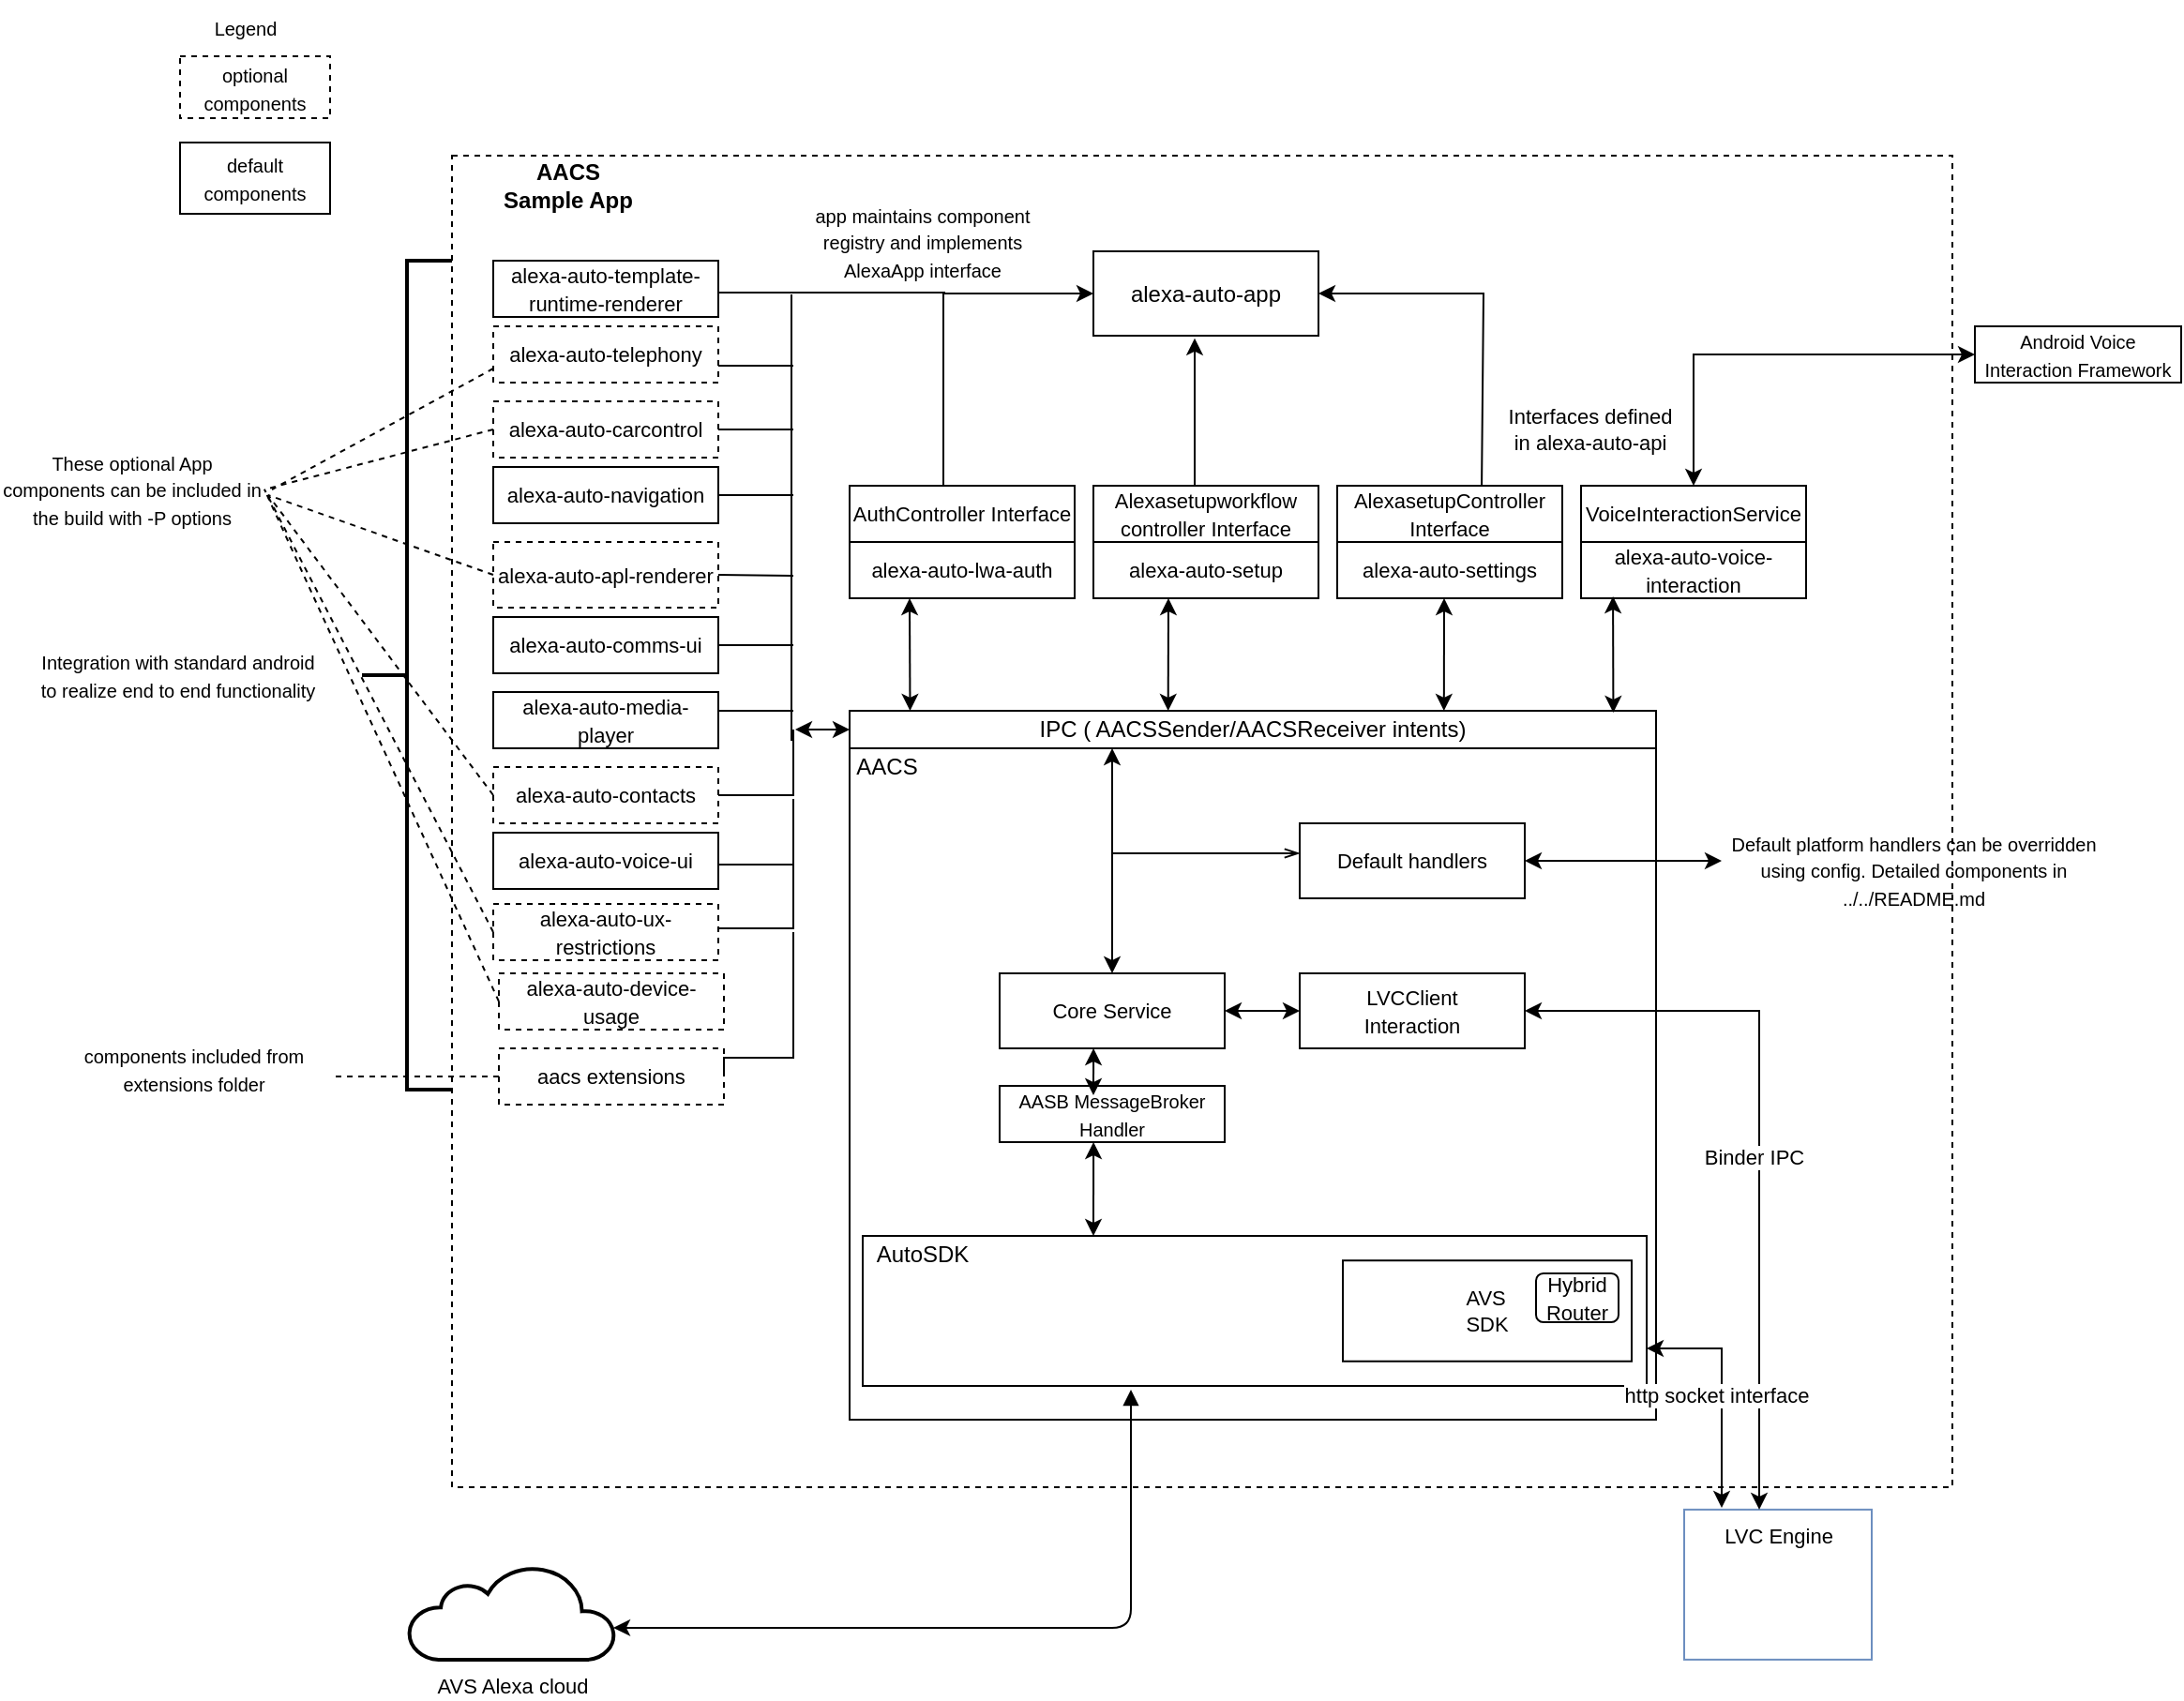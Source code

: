 <mxfile version="15.9.4" type="device"><diagram id="Ws9U9NP425wzNPpmEm8X" name="Page-1"><mxGraphModel dx="2530" dy="857" grid="0" gridSize="10" guides="1" tooltips="1" connect="1" arrows="1" fold="1" page="1" pageScale="1" pageWidth="850" pageHeight="1100" math="0" shadow="0"><root><mxCell id="0"/><mxCell id="1" parent="0"/><mxCell id="OpBabAr67Xf8I6y5OXgj-126" value="" style="shape=ext;double=0;rounded=0;whiteSpace=wrap;html=1;strokeColor=#000000;fillColor=none;dashed=1;fontColor=#000000;perimeterSpacing=1;" parent="1" vertex="1"><mxGeometry x="40" y="101" width="800" height="710" as="geometry"/></mxCell><mxCell id="OpBabAr67Xf8I6y5OXgj-21" value="" style="rounded=0;whiteSpace=wrap;html=1;strokeColor=#000000;fillColor=#FFFFFF;fontColor=#000000;" parent="1" vertex="1"><mxGeometry x="252" y="417" width="430" height="358" as="geometry"/></mxCell><mxCell id="F7UcAHSndk8EzFF2eHA0-33" value="" style="rounded=0;whiteSpace=wrap;html=1;fontColor=#000000;" parent="1" vertex="1"><mxGeometry x="259" y="677" width="418" height="80" as="geometry"/></mxCell><mxCell id="F7UcAHSndk8EzFF2eHA0-28" value="" style="rounded=0;whiteSpace=wrap;html=1;fillColor=#FFFFFF;strokeColor=#6c8ebf;fontColor=#000000;" parent="1" vertex="1"><mxGeometry x="697" y="822.94" width="100" height="80" as="geometry"/></mxCell><mxCell id="F7UcAHSndk8EzFF2eHA0-2" value="&lt;font style=&quot;font-size: 11px&quot;&gt;AVS Alexa cloud&lt;/font&gt;" style="html=1;verticalLabelPosition=bottom;align=center;labelBackgroundColor=#ffffff;verticalAlign=top;strokeWidth=2;strokeColor=#000000;shadow=0;dashed=0;shape=mxgraph.ios7.icons.cloud;fontColor=#000000;" parent="1" vertex="1"><mxGeometry x="17" y="852.94" width="110" height="50" as="geometry"/></mxCell><mxCell id="F7UcAHSndk8EzFF2eHA0-29" value="&lt;div style=&quot;text-align: left ; font-size: 11px&quot;&gt;&lt;span&gt;&lt;font style=&quot;font-size: 11px&quot;&gt;AVS&lt;/font&gt;&lt;/span&gt;&lt;/div&gt;&lt;span style=&quot;white-space: normal ; font-size: 11px&quot;&gt;&lt;div style=&quot;text-align: left&quot;&gt;&lt;span&gt;&lt;font style=&quot;font-size: 11px&quot;&gt;SDK&lt;/font&gt;&lt;/span&gt;&lt;/div&gt;&lt;/span&gt;" style="rounded=0;whiteSpace=wrap;html=1;fillColor=#FFFFFF;strokeColor=#000000;fontColor=#000000;" parent="1" vertex="1"><mxGeometry x="515" y="690.12" width="154" height="53.75" as="geometry"/></mxCell><mxCell id="OpBabAr67Xf8I6y5OXgj-7" value="&lt;font style=&quot;font-size: 11px&quot;&gt;LVC Engine&lt;/font&gt;" style="text;html=1;resizable=0;autosize=1;align=center;verticalAlign=middle;points=[];fillColor=none;strokeColor=none;rounded=0;fontColor=#000000;" parent="1" vertex="1"><mxGeometry x="712" y="827" width="70" height="20" as="geometry"/></mxCell><mxCell id="OpBabAr67Xf8I6y5OXgj-25" value="" style="edgeStyle=elbowEdgeStyle;elbow=horizontal;endArrow=classic;html=1;startArrow=classic;startFill=1;exitX=0.4;exitY=0;exitDx=0;exitDy=0;exitPerimeter=0;rounded=0;fontColor=#000000;" parent="1" source="F7UcAHSndk8EzFF2eHA0-28" edge="1"><mxGeometry width="50" height="50" relative="1" as="geometry"><mxPoint x="906" y="707" as="sourcePoint"/><mxPoint x="612" y="557" as="targetPoint"/><Array as="points"><mxPoint x="737" y="687"/></Array></mxGeometry></mxCell><mxCell id="OpBabAr67Xf8I6y5OXgj-26" value="Binder IPC" style="edgeLabel;html=1;align=center;verticalAlign=middle;resizable=0;points=[];fontColor=#000000;" parent="OpBabAr67Xf8I6y5OXgj-25" vertex="1" connectable="0"><mxGeometry x="-0.038" y="3" relative="1" as="geometry"><mxPoint as="offset"/></mxGeometry></mxCell><mxCell id="OpBabAr67Xf8I6y5OXgj-27" value="" style="edgeStyle=elbowEdgeStyle;elbow=horizontal;endArrow=classic;html=1;startArrow=classic;startFill=1;entryX=1;entryY=0.75;entryDx=0;entryDy=0;rounded=0;fontColor=#000000;" parent="1" target="F7UcAHSndk8EzFF2eHA0-33" edge="1"><mxGeometry width="50" height="50" relative="1" as="geometry"><mxPoint x="717" y="822" as="sourcePoint"/><mxPoint x="452" y="807" as="targetPoint"/><Array as="points"><mxPoint x="717" y="803"/><mxPoint x="657" y="798"/><mxPoint x="752" y="717"/><mxPoint x="712" y="737"/><mxPoint x="692" y="777"/><mxPoint x="732" y="917"/><mxPoint x="496" y="957"/><mxPoint x="482" y="957"/></Array></mxGeometry></mxCell><mxCell id="OpBabAr67Xf8I6y5OXgj-28" value="http socket interface" style="edgeLabel;html=1;align=center;verticalAlign=middle;resizable=0;points=[];fontColor=#000000;" parent="OpBabAr67Xf8I6y5OXgj-27" vertex="1" connectable="0"><mxGeometry x="-0.038" y="3" relative="1" as="geometry"><mxPoint as="offset"/></mxGeometry></mxCell><mxCell id="OpBabAr67Xf8I6y5OXgj-45" value="" style="endArrow=classic;startArrow=classic;html=1;fontColor=#000000;" parent="1" target="GVqC16Y_asnWrjI1r9WV-4" edge="1"><mxGeometry width="50" height="50" relative="1" as="geometry"><mxPoint x="717" y="477" as="sourcePoint"/><mxPoint x="667" y="491.5" as="targetPoint"/><Array as="points"/></mxGeometry></mxCell><mxCell id="OpBabAr67Xf8I6y5OXgj-60" value="&lt;font style=&quot;font-size: 11px&quot;&gt;AuthController Interface&lt;/font&gt;" style="shape=ext;double=0;rounded=0;whiteSpace=wrap;html=1;strokeColor=#000000;fillColor=#FFFFFF;fontColor=#000000;" parent="1" vertex="1"><mxGeometry x="252" y="277" width="120" height="30" as="geometry"/></mxCell><mxCell id="OpBabAr67Xf8I6y5OXgj-63" value="&lt;font style=&quot;font-size: 11px&quot;&gt;Alexasetupworkflow&lt;br&gt;controller Interface&lt;/font&gt;" style="shape=ext;double=0;rounded=0;whiteSpace=wrap;html=1;strokeColor=#000000;fillColor=#FFFFFF;fontColor=#000000;" parent="1" vertex="1"><mxGeometry x="382" y="277" width="120" height="30" as="geometry"/></mxCell><mxCell id="OpBabAr67Xf8I6y5OXgj-64" value="alexa-auto-app" style="shape=ext;double=0;rounded=0;whiteSpace=wrap;html=1;strokeColor=#000000;fillColor=#FFFFFF;fontColor=#000000;" parent="1" vertex="1"><mxGeometry x="382" y="152" width="120" height="45" as="geometry"/></mxCell><mxCell id="OpBabAr67Xf8I6y5OXgj-74" value="IPC ( AACSSender/AACSReceiver intents)" style="rounded=0;whiteSpace=wrap;html=1;strokeColor=#000000;fillColor=#FFFFFF;fontColor=#000000;" parent="1" vertex="1"><mxGeometry x="252" y="397" width="430" height="20" as="geometry"/></mxCell><mxCell id="OpBabAr67Xf8I6y5OXgj-80" value="&lt;font style=&quot;font-size: 11px&quot;&gt;AlexasetupController Interface&lt;/font&gt;" style="shape=ext;double=0;rounded=0;whiteSpace=wrap;html=1;strokeColor=#000000;fillColor=#FFFFFF;fontColor=#000000;" parent="1" vertex="1"><mxGeometry x="512" y="277" width="120" height="30" as="geometry"/></mxCell><mxCell id="OpBabAr67Xf8I6y5OXgj-81" value="&lt;font style=&quot;font-size: 11px ; line-height: 1&quot;&gt;alexa-auto-lwa-auth&lt;/font&gt;" style="shape=ext;double=0;rounded=0;whiteSpace=wrap;html=1;strokeColor=#000000;fillColor=#FFFFFF;fontColor=#000000;align=center;" parent="1" vertex="1"><mxGeometry x="252" y="307" width="120" height="30" as="geometry"/></mxCell><mxCell id="OpBabAr67Xf8I6y5OXgj-82" value="&lt;font style=&quot;font-size: 11px&quot;&gt;alexa-auto-settings&lt;/font&gt;" style="shape=ext;double=0;rounded=0;whiteSpace=wrap;html=1;strokeColor=#000000;fillColor=#FFFFFF;fontColor=#000000;" parent="1" vertex="1"><mxGeometry x="512" y="307" width="120" height="30" as="geometry"/></mxCell><mxCell id="OpBabAr67Xf8I6y5OXgj-83" value="&lt;font style=&quot;font-size: 11px&quot;&gt;alexa-auto-setup&lt;/font&gt;" style="shape=ext;double=0;rounded=0;whiteSpace=wrap;html=1;strokeColor=#000000;fillColor=#FFFFFF;fontColor=#000000;" parent="1" vertex="1"><mxGeometry x="382" y="307" width="120" height="30" as="geometry"/></mxCell><mxCell id="OpBabAr67Xf8I6y5OXgj-84" value="" style="edgeStyle=elbowEdgeStyle;elbow=horizontal;endArrow=classic;html=1;entryX=0;entryY=0.5;entryDx=0;entryDy=0;rounded=0;fontColor=#000000;" parent="1" target="OpBabAr67Xf8I6y5OXgj-64" edge="1"><mxGeometry width="50" height="50" relative="1" as="geometry"><mxPoint x="302" y="277" as="sourcePoint"/><mxPoint x="1112" y="167" as="targetPoint"/><Array as="points"><mxPoint x="302" y="221"/><mxPoint x="302" y="172"/></Array></mxGeometry></mxCell><mxCell id="OpBabAr67Xf8I6y5OXgj-85" value="" style="edgeStyle=elbowEdgeStyle;elbow=horizontal;endArrow=classic;html=1;entryX=1;entryY=0.5;entryDx=0;entryDy=0;rounded=0;exitX=0.642;exitY=0;exitDx=0;exitDy=0;exitPerimeter=0;fontColor=#000000;" parent="1" source="OpBabAr67Xf8I6y5OXgj-80" target="OpBabAr67Xf8I6y5OXgj-64" edge="1"><mxGeometry width="50" height="50" relative="1" as="geometry"><mxPoint x="590" y="246" as="sourcePoint"/><mxPoint x="1112" y="167" as="targetPoint"/><Array as="points"><mxPoint x="590" y="197"/></Array></mxGeometry></mxCell><mxCell id="OpBabAr67Xf8I6y5OXgj-86" value="&lt;font style=&quot;font-size: 11px&quot;&gt;alexa-auto-voice-interaction&lt;/font&gt;" style="shape=ext;double=0;rounded=0;whiteSpace=wrap;html=1;strokeColor=#000000;fillColor=#FFFFFF;fontColor=#000000;" parent="1" vertex="1"><mxGeometry x="642" y="307" width="120" height="30" as="geometry"/></mxCell><mxCell id="OpBabAr67Xf8I6y5OXgj-92" value="&lt;font style=&quot;font-size: 11px&quot;&gt;alexa-auto-navigation&lt;/font&gt;" style="shape=ext;double=0;rounded=0;whiteSpace=wrap;html=1;strokeColor=#000000;fillColor=#FFFFFF;fontColor=#000000;" parent="1" vertex="1"><mxGeometry x="62" y="267" width="120" height="30" as="geometry"/></mxCell><mxCell id="OpBabAr67Xf8I6y5OXgj-97" value="" style="endArrow=classic;startArrow=classic;html=1;rounded=0;exitX=0.395;exitY=0;exitDx=0;exitDy=0;exitPerimeter=0;fontColor=#000000;" parent="1" source="OpBabAr67Xf8I6y5OXgj-74" edge="1"><mxGeometry width="50" height="50" relative="1" as="geometry"><mxPoint x="396" y="397" as="sourcePoint"/><mxPoint x="422" y="337" as="targetPoint"/></mxGeometry></mxCell><mxCell id="OpBabAr67Xf8I6y5OXgj-100" value="&lt;font style=&quot;font-size: 11px&quot;&gt;alexa-auto-carcontrol&lt;/font&gt;" style="shape=ext;double=0;rounded=0;whiteSpace=wrap;html=1;strokeColor=#000000;fillColor=#FFFFFF;dashed=1;fontColor=#000000;" parent="1" vertex="1"><mxGeometry x="62" y="232" width="120" height="30" as="geometry"/></mxCell><mxCell id="OpBabAr67Xf8I6y5OXgj-102" value="&lt;font style=&quot;font-size: 11px&quot;&gt;alexa-auto-telephony&lt;/font&gt;" style="shape=ext;double=0;rounded=0;whiteSpace=wrap;html=1;strokeColor=#000000;fillColor=#FFFFFF;dashed=1;fontColor=#000000;" parent="1" vertex="1"><mxGeometry x="62" y="192" width="120" height="30" as="geometry"/></mxCell><mxCell id="OpBabAr67Xf8I6y5OXgj-103" value="" style="edgeStyle=elbowEdgeStyle;elbow=horizontal;endArrow=classic;html=1;rounded=0;entryX=0;entryY=0.5;entryDx=0;entryDy=0;fontColor=#000000;startArrow=classic;startFill=1;" parent="1" target="OpBabAr67Xf8I6y5OXgj-74" edge="1"><mxGeometry width="50" height="50" relative="1" as="geometry"><mxPoint x="223" y="407" as="sourcePoint"/><mxPoint x="412" y="187" as="targetPoint"/><Array as="points"><mxPoint x="229" y="407"/></Array></mxGeometry></mxCell><mxCell id="OpBabAr67Xf8I6y5OXgj-109" value="" style="endArrow=none;html=1;strokeWidth=1;fontColor=#000000;" parent="1" source="OpBabAr67Xf8I6y5OXgj-92" edge="1"><mxGeometry width="50" height="50" relative="1" as="geometry"><mxPoint x="862" y="257" as="sourcePoint"/><mxPoint x="222" y="282" as="targetPoint"/></mxGeometry></mxCell><mxCell id="OpBabAr67Xf8I6y5OXgj-113" value="" style="strokeWidth=2;html=1;shape=mxgraph.flowchart.annotation_2;align=left;labelPosition=right;pointerEvents=1;fillColor=#FFFFFF;fontColor=#000000;" parent="1" vertex="1"><mxGeometry x="-8" y="157" width="48" height="442" as="geometry"/></mxCell><mxCell id="OpBabAr67Xf8I6y5OXgj-114" value="" style="endArrow=none;html=1;strokeWidth=1;exitX=1;exitY=0.5;exitDx=0;exitDy=0;fontColor=#000000;" parent="1" source="OpBabAr67Xf8I6y5OXgj-115" edge="1"><mxGeometry width="50" height="50" relative="1" as="geometry"><mxPoint x="232" y="310" as="sourcePoint"/><mxPoint x="222" y="325" as="targetPoint"/><Array as="points"/></mxGeometry></mxCell><mxCell id="OpBabAr67Xf8I6y5OXgj-115" value="&lt;font style=&quot;font-size: 11px&quot;&gt;alexa-auto-apl-renderer&lt;/font&gt;" style="shape=ext;double=0;rounded=0;whiteSpace=wrap;html=1;strokeColor=#000000;fillColor=#FFFFFF;dashed=1;fontColor=#000000;" parent="1" vertex="1"><mxGeometry x="62" y="307" width="120" height="35" as="geometry"/></mxCell><mxCell id="OpBabAr67Xf8I6y5OXgj-118" value="&lt;font style=&quot;font-size: 11px&quot;&gt;alexa-auto-comms-ui&lt;/font&gt;" style="shape=ext;double=0;rounded=0;whiteSpace=wrap;html=1;strokeColor=#000000;fillColor=#FFFFFF;fontColor=#000000;" parent="1" vertex="1"><mxGeometry x="62" y="347" width="120" height="30" as="geometry"/></mxCell><mxCell id="OpBabAr67Xf8I6y5OXgj-119" value="" style="endArrow=none;html=1;strokeWidth=1;exitX=1;exitY=0.5;exitDx=0;exitDy=0;fontColor=#000000;" parent="1" source="OpBabAr67Xf8I6y5OXgj-118" edge="1"><mxGeometry width="50" height="50" relative="1" as="geometry"><mxPoint x="202" y="362" as="sourcePoint"/><mxPoint x="222" y="362" as="targetPoint"/><Array as="points"/></mxGeometry></mxCell><mxCell id="OpBabAr67Xf8I6y5OXgj-120" value="" style="endArrow=classic;startArrow=classic;html=1;exitX=0.075;exitY=0;exitDx=0;exitDy=0;exitPerimeter=0;rounded=0;fontColor=#000000;" parent="1" source="OpBabAr67Xf8I6y5OXgj-74" edge="1"><mxGeometry width="50" height="50" relative="1" as="geometry"><mxPoint x="406" y="397" as="sourcePoint"/><mxPoint x="284" y="337" as="targetPoint"/></mxGeometry></mxCell><mxCell id="OpBabAr67Xf8I6y5OXgj-127" value="AACS&lt;br&gt;Sample App" style="text;html=1;strokeColor=none;fillColor=none;align=center;verticalAlign=middle;whiteSpace=wrap;rounded=0;dashed=1;fontStyle=1;fontColor=#000000;" parent="1" vertex="1"><mxGeometry x="62" y="107" width="80" height="20" as="geometry"/></mxCell><mxCell id="OpBabAr67Xf8I6y5OXgj-128" value="AACS" style="text;html=1;strokeColor=none;fillColor=none;align=center;verticalAlign=middle;whiteSpace=wrap;rounded=0;dashed=1;fontColor=#000000;" parent="1" vertex="1"><mxGeometry x="252" y="417" width="40" height="20" as="geometry"/></mxCell><mxCell id="OpBabAr67Xf8I6y5OXgj-129" value="AutoSDK" style="text;html=1;strokeColor=none;fillColor=none;align=center;verticalAlign=middle;whiteSpace=wrap;rounded=0;dashed=1;fontColor=#000000;" parent="1" vertex="1"><mxGeometry x="271" y="677" width="40" height="20" as="geometry"/></mxCell><mxCell id="OpBabAr67Xf8I6y5OXgj-137" value="&lt;font style=&quot;font-size: 11px&quot;&gt;alexa-auto-template-runtime-renderer&lt;/font&gt;" style="shape=ext;double=0;rounded=0;whiteSpace=wrap;html=1;strokeColor=#000000;fillColor=#FFFFFF;fontColor=#000000;" parent="1" vertex="1"><mxGeometry x="62" y="157" width="120" height="30" as="geometry"/></mxCell><mxCell id="nqnMk35L6bh11Q3MWqtu-2" value="" style="edgeStyle=elbowEdgeStyle;elbow=horizontal;endArrow=classic;html=1;entryX=0.991;entryY=0.66;entryDx=0;entryDy=0;entryPerimeter=0;startArrow=block;startFill=1;fontColor=#000000;" parent="1" target="F7UcAHSndk8EzFF2eHA0-2" edge="1"><mxGeometry width="50" height="50" relative="1" as="geometry"><mxPoint x="402" y="759" as="sourcePoint"/><mxPoint x="367" y="582.94" as="targetPoint"/><Array as="points"><mxPoint x="402" y="837"/></Array></mxGeometry></mxCell><mxCell id="nqnMk35L6bh11Q3MWqtu-3" value="&lt;font style=&quot;font-size: 11px&quot;&gt;Hybrid Router&lt;/font&gt;" style="rounded=1;whiteSpace=wrap;html=1;fontColor=#000000;" parent="1" vertex="1"><mxGeometry x="618" y="697" width="44" height="26" as="geometry"/></mxCell><mxCell id="8l6cOZho8efV0tB2e088-4" value="&lt;font style=&quot;font-size: 11px&quot;&gt;alexa-auto-media-player&lt;/font&gt;" style="shape=ext;double=0;rounded=0;whiteSpace=wrap;html=1;strokeColor=#000000;fillColor=#FFFFFF;fontColor=#000000;" parent="1" vertex="1"><mxGeometry x="62" y="387" width="120" height="30" as="geometry"/></mxCell><mxCell id="8l6cOZho8efV0tB2e088-5" value="" style="endArrow=none;html=1;strokeWidth=1;exitX=1;exitY=0.5;exitDx=0;exitDy=0;fontColor=#000000;rounded=0;" parent="1" edge="1"><mxGeometry width="50" height="50" relative="1" as="geometry"><mxPoint x="182" y="397" as="sourcePoint"/><mxPoint x="222" y="397" as="targetPoint"/><Array as="points"/></mxGeometry></mxCell><mxCell id="GVqC16Y_asnWrjI1r9WV-1" value="&lt;font style=&quot;font-size: 11px&quot;&gt;Core Service&lt;/font&gt;" style="shape=ext;double=0;rounded=0;whiteSpace=wrap;html=1;strokeColor=#000000;fillColor=#FFFFFF;fontColor=#000000;" parent="1" vertex="1"><mxGeometry x="332" y="537" width="120" height="40" as="geometry"/></mxCell><mxCell id="GVqC16Y_asnWrjI1r9WV-4" value="&lt;font style=&quot;font-size: 11px&quot;&gt;Default handlers&lt;/font&gt;" style="shape=ext;double=0;rounded=0;whiteSpace=wrap;html=1;strokeColor=#000000;fillColor=#FFFFFF;fontColor=#000000;" parent="1" vertex="1"><mxGeometry x="492" y="457" width="120" height="40" as="geometry"/></mxCell><mxCell id="GVqC16Y_asnWrjI1r9WV-5" value="" style="endArrow=classic;startArrow=classic;html=1;fontColor=#000000;" parent="1" edge="1"><mxGeometry width="50" height="50" relative="1" as="geometry"><mxPoint x="392" y="537" as="sourcePoint"/><mxPoint x="392" y="417" as="targetPoint"/><Array as="points"><mxPoint x="392" y="467"/></Array></mxGeometry></mxCell><mxCell id="GVqC16Y_asnWrjI1r9WV-6" value="" style="endArrow=none;html=1;strokeWidth=1;rounded=0;exitX=0;exitY=0.4;exitDx=0;exitDy=0;endFill=0;startArrow=openThin;startFill=0;strokeColor=#000000;fillColor=#f8cecc;exitPerimeter=0;fontColor=#000000;" parent="1" source="GVqC16Y_asnWrjI1r9WV-4" edge="1"><mxGeometry width="50" height="50" relative="1" as="geometry"><mxPoint x="72" y="537" as="sourcePoint"/><mxPoint x="392" y="473" as="targetPoint"/><Array as="points"/></mxGeometry></mxCell><mxCell id="GVqC16Y_asnWrjI1r9WV-7" value="" style="endArrow=classic;startArrow=classic;html=1;rounded=0;entryX=0;entryY=0.5;entryDx=0;entryDy=0;fontColor=#000000;" parent="1" target="GVqC16Y_asnWrjI1r9WV-29" edge="1"><mxGeometry width="50" height="50" relative="1" as="geometry"><mxPoint x="452" y="557" as="sourcePoint"/><mxPoint x="512" y="561" as="targetPoint"/></mxGeometry></mxCell><mxCell id="GVqC16Y_asnWrjI1r9WV-9" value="&lt;font style=&quot;font-size: 10px&quot;&gt;AASB MessageBroker Handler&lt;/font&gt;" style="shape=ext;double=0;rounded=0;whiteSpace=wrap;html=1;strokeColor=#000000;fillColor=#FFFFFF;fontColor=#000000;" parent="1" vertex="1"><mxGeometry x="332" y="597" width="120" height="30" as="geometry"/></mxCell><mxCell id="GVqC16Y_asnWrjI1r9WV-11" value="" style="endArrow=classic;startArrow=classic;html=1;exitX=0.5;exitY=0;exitDx=0;exitDy=0;entryX=0.417;entryY=1;entryDx=0;entryDy=0;entryPerimeter=0;fontColor=#000000;" parent="1" target="GVqC16Y_asnWrjI1r9WV-9" edge="1"><mxGeometry width="50" height="50" relative="1" as="geometry"><mxPoint x="382" y="677" as="sourcePoint"/><mxPoint x="382.04" y="632.01" as="targetPoint"/></mxGeometry></mxCell><mxCell id="GVqC16Y_asnWrjI1r9WV-13" value="" style="endArrow=classic;startArrow=classic;html=1;entryX=0.417;entryY=1.167;entryDx=0;entryDy=0;entryPerimeter=0;fontColor=#000000;" parent="1" edge="1"><mxGeometry width="50" height="50" relative="1" as="geometry"><mxPoint x="382" y="602" as="sourcePoint"/><mxPoint x="382.04" y="577" as="targetPoint"/><Array as="points"><mxPoint x="382" y="601.99"/></Array></mxGeometry></mxCell><mxCell id="GVqC16Y_asnWrjI1r9WV-14" value="&lt;font style=&quot;font-size: 10px&quot;&gt;Android Voice Interaction Framework&lt;/font&gt;" style="shape=ext;double=0;rounded=0;whiteSpace=wrap;html=1;strokeColor=#000000;fillColor=#FFFFFF;fontColor=#000000;" parent="1" vertex="1"><mxGeometry x="852" y="192" width="110" height="30" as="geometry"/></mxCell><mxCell id="GVqC16Y_asnWrjI1r9WV-29" value="&lt;font style=&quot;font-size: 11px&quot;&gt;LVCClient&lt;br&gt;Interaction&lt;/font&gt;" style="shape=ext;double=0;rounded=0;whiteSpace=wrap;html=1;strokeColor=#000000;fillColor=#FFFFFF;fontColor=#000000;" parent="1" vertex="1"><mxGeometry x="492" y="537" width="120" height="40" as="geometry"/></mxCell><mxCell id="SWRPzuLt1m8SNqADud2C-2" value="" style="endArrow=none;html=1;strokeWidth=1;fontColor=#000000;rounded=0;" parent="1" edge="1"><mxGeometry width="50" height="50" relative="1" as="geometry"><mxPoint x="182" y="247" as="sourcePoint"/><mxPoint x="222" y="247" as="targetPoint"/></mxGeometry></mxCell><mxCell id="HqnF3f1WwMK_1z264EuV-7" value="" style="endArrow=classic;startArrow=none;html=1;rounded=0;entryX=0.45;entryY=1.031;entryDx=0;entryDy=0;entryPerimeter=0;fontColor=#000000;startFill=0;" parent="1" target="OpBabAr67Xf8I6y5OXgj-64" edge="1"><mxGeometry width="50" height="50" relative="1" as="geometry"><mxPoint x="436" y="277" as="sourcePoint"/><mxPoint x="432" y="347" as="targetPoint"/></mxGeometry></mxCell><mxCell id="HqnF3f1WwMK_1z264EuV-8" value="" style="edgeStyle=elbowEdgeStyle;elbow=vertical;endArrow=classic;html=1;rounded=0;fontSize=11;strokeColor=#000000;strokeWidth=1;exitX=0.5;exitY=0;exitDx=0;exitDy=0;startArrow=classic;startFill=1;fontColor=#000000;" parent="1" source="HqnF3f1WwMK_1z264EuV-14" edge="1"><mxGeometry width="50" height="50" relative="1" as="geometry"><mxPoint x="392" y="497" as="sourcePoint"/><mxPoint x="852" y="207" as="targetPoint"/><Array as="points"><mxPoint x="782" y="207"/></Array></mxGeometry></mxCell><mxCell id="HqnF3f1WwMK_1z264EuV-10" value="" style="endArrow=classic;startArrow=classic;html=1;rounded=0;exitX=0.737;exitY=0;exitDx=0;exitDy=0;exitPerimeter=0;fontColor=#000000;" parent="1" source="OpBabAr67Xf8I6y5OXgj-74" edge="1"><mxGeometry width="50" height="50" relative="1" as="geometry"><mxPoint x="431.85" y="407" as="sourcePoint"/><mxPoint x="569" y="337" as="targetPoint"/></mxGeometry></mxCell><mxCell id="HqnF3f1WwMK_1z264EuV-11" value="&lt;span style=&quot;font-size: 11px&quot;&gt;alexa-auto-contacts&lt;/span&gt;" style="shape=ext;double=0;rounded=0;whiteSpace=wrap;html=1;strokeColor=#000000;fillColor=#FFFFFF;dashed=1;fontColor=#000000;" parent="1" vertex="1"><mxGeometry x="62" y="427" width="120" height="30" as="geometry"/></mxCell><mxCell id="HqnF3f1WwMK_1z264EuV-12" value="" style="edgeStyle=elbowEdgeStyle;elbow=vertical;endArrow=none;html=1;rounded=0;fontSize=11;strokeColor=#000000;strokeWidth=1;exitX=1;exitY=0.5;exitDx=0;exitDy=0;endFill=0;fontColor=#000000;" parent="1" source="HqnF3f1WwMK_1z264EuV-11" edge="1"><mxGeometry width="50" height="50" relative="1" as="geometry"><mxPoint x="392" y="497" as="sourcePoint"/><mxPoint x="222" y="407" as="targetPoint"/><Array as="points"><mxPoint x="202" y="442"/></Array></mxGeometry></mxCell><mxCell id="HqnF3f1WwMK_1z264EuV-13" value="" style="endArrow=classic;startArrow=classic;html=1;rounded=0;exitX=0.947;exitY=0.05;exitDx=0;exitDy=0;exitPerimeter=0;entryX=0.142;entryY=0.967;entryDx=0;entryDy=0;entryPerimeter=0;fontColor=#000000;" parent="1" source="OpBabAr67Xf8I6y5OXgj-74" target="OpBabAr67Xf8I6y5OXgj-86" edge="1"><mxGeometry width="50" height="50" relative="1" as="geometry"><mxPoint x="578.91" y="407" as="sourcePoint"/><mxPoint x="652" y="337" as="targetPoint"/><Array as="points"/></mxGeometry></mxCell><mxCell id="HqnF3f1WwMK_1z264EuV-14" value="&lt;font style=&quot;font-size: 11px&quot;&gt;VoiceInteractionService&lt;/font&gt;" style="shape=ext;double=0;rounded=0;whiteSpace=wrap;html=1;strokeColor=#000000;fillColor=#FFFFFF;fontColor=#000000;" parent="1" vertex="1"><mxGeometry x="642" y="277" width="120" height="30" as="geometry"/></mxCell><mxCell id="HqnF3f1WwMK_1z264EuV-15" value="&lt;span style=&quot;font-size: 11px&quot;&gt;alexa-auto-voice-ui&lt;/span&gt;" style="shape=ext;double=0;rounded=0;whiteSpace=wrap;html=1;strokeColor=#000000;fillColor=#FFFFFF;fontColor=#000000;" parent="1" vertex="1"><mxGeometry x="62" y="462" width="120" height="30" as="geometry"/></mxCell><mxCell id="HqnF3f1WwMK_1z264EuV-16" value="&lt;span style=&quot;font-size: 11px&quot;&gt;alexa-auto-ux-restrictions&lt;/span&gt;" style="shape=ext;double=0;rounded=0;whiteSpace=wrap;html=1;strokeColor=#000000;fillColor=#FFFFFF;fontColor=#000000;dashed=1;" parent="1" vertex="1"><mxGeometry x="62" y="500" width="120" height="30" as="geometry"/></mxCell><mxCell id="HqnF3f1WwMK_1z264EuV-19" value="" style="endArrow=none;html=1;rounded=0;fontSize=11;strokeColor=#000000;strokeWidth=1;entryX=1;entryY=0.5;entryDx=0;entryDy=0;exitX=0;exitY=0.5;exitDx=0;exitDy=0;dashed=1;endFill=0;fontColor=#000000;" parent="1" source="OpBabAr67Xf8I6y5OXgj-100" edge="1" target="spsch60B1bUBkWgA6Cm5-10"><mxGeometry width="50" height="50" relative="1" as="geometry"><mxPoint x="392" y="517" as="sourcePoint"/><mxPoint x="-28" y="194.5" as="targetPoint"/></mxGeometry></mxCell><mxCell id="HqnF3f1WwMK_1z264EuV-21" value="" style="endArrow=none;html=1;rounded=0;fontSize=11;strokeColor=#000000;strokeWidth=1;exitX=0;exitY=0.75;exitDx=0;exitDy=0;dashed=1;endFill=0;fontColor=#000000;" parent="1" source="OpBabAr67Xf8I6y5OXgj-102" edge="1"><mxGeometry width="50" height="50" relative="1" as="geometry"><mxPoint x="72" y="257" as="sourcePoint"/><mxPoint x="-56" y="279" as="targetPoint"/></mxGeometry></mxCell><mxCell id="HqnF3f1WwMK_1z264EuV-22" value="" style="endArrow=none;html=1;rounded=0;fontSize=11;strokeColor=#000000;strokeWidth=1;exitX=0;exitY=0.5;exitDx=0;exitDy=0;dashed=1;endFill=0;fontColor=#000000;" parent="1" source="OpBabAr67Xf8I6y5OXgj-115" edge="1"><mxGeometry width="50" height="50" relative="1" as="geometry"><mxPoint x="72" y="257" as="sourcePoint"/><mxPoint x="-58" y="282" as="targetPoint"/></mxGeometry></mxCell><mxCell id="HqnF3f1WwMK_1z264EuV-23" value="" style="endArrow=none;html=1;rounded=0;fontSize=11;strokeColor=#000000;strokeWidth=1;exitX=0;exitY=0.5;exitDx=0;exitDy=0;dashed=1;endFill=0;fontColor=#000000;" parent="1" source="HqnF3f1WwMK_1z264EuV-11" edge="1"><mxGeometry width="50" height="50" relative="1" as="geometry"><mxPoint x="72" y="334.5" as="sourcePoint"/><mxPoint x="-58" y="282" as="targetPoint"/></mxGeometry></mxCell><mxCell id="HqnF3f1WwMK_1z264EuV-26" value="Interfaces defined in alexa-auto-api" style="text;html=1;strokeColor=none;fillColor=none;align=center;verticalAlign=middle;whiteSpace=wrap;rounded=0;dashed=1;fontSize=11;fontColor=#000000;" parent="1" vertex="1"><mxGeometry x="602" y="232" width="90" height="30" as="geometry"/></mxCell><mxCell id="spsch60B1bUBkWgA6Cm5-3" value="" style="edgeStyle=elbowEdgeStyle;elbow=vertical;endArrow=none;html=1;rounded=0;fontSize=11;strokeColor=#000000;strokeWidth=1;exitX=1;exitY=0.5;exitDx=0;exitDy=0;endFill=0;fontColor=#000000;" parent="1" edge="1"><mxGeometry width="50" height="50" relative="1" as="geometry"><mxPoint x="182" y="479" as="sourcePoint"/><mxPoint x="222" y="444" as="targetPoint"/><Array as="points"><mxPoint x="202" y="479"/></Array></mxGeometry></mxCell><mxCell id="spsch60B1bUBkWgA6Cm5-5" value="" style="edgeStyle=elbowEdgeStyle;elbow=vertical;endArrow=none;html=1;rounded=0;fontSize=11;strokeColor=#000000;strokeWidth=1;exitX=1;exitY=0.5;exitDx=0;exitDy=0;endFill=0;fontColor=#000000;" parent="1" edge="1"><mxGeometry width="50" height="50" relative="1" as="geometry"><mxPoint x="182" y="513" as="sourcePoint"/><mxPoint x="222" y="478" as="targetPoint"/><Array as="points"><mxPoint x="202" y="513"/></Array></mxGeometry></mxCell><mxCell id="spsch60B1bUBkWgA6Cm5-6" value="" style="endArrow=none;html=1;strokeWidth=1;fontColor=#000000;rounded=0;" parent="1" edge="1"><mxGeometry width="50" height="50" relative="1" as="geometry"><mxPoint x="182" y="213" as="sourcePoint"/><mxPoint x="222" y="213" as="targetPoint"/></mxGeometry></mxCell><mxCell id="spsch60B1bUBkWgA6Cm5-7" value="" style="endArrow=none;html=1;strokeWidth=1;fontColor=#000000;rounded=0;" parent="1" edge="1"><mxGeometry width="50" height="50" relative="1" as="geometry"><mxPoint x="182" y="174" as="sourcePoint"/><mxPoint x="222" y="174" as="targetPoint"/></mxGeometry></mxCell><mxCell id="spsch60B1bUBkWgA6Cm5-8" value="&lt;span style=&quot;font-size: 11px&quot;&gt;aacs extensions&lt;/span&gt;" style="shape=ext;double=0;rounded=0;whiteSpace=wrap;html=1;strokeColor=#000000;fillColor=#FFFFFF;fontColor=#000000;dashed=1;" parent="1" vertex="1"><mxGeometry x="65" y="577" width="120" height="30" as="geometry"/></mxCell><mxCell id="spsch60B1bUBkWgA6Cm5-9" value="" style="edgeStyle=elbowEdgeStyle;elbow=vertical;endArrow=none;html=1;rounded=0;fontSize=11;strokeColor=#000000;strokeWidth=1;exitX=1;exitY=0.5;exitDx=0;exitDy=0;endFill=0;fontColor=#000000;" parent="1" source="spsch60B1bUBkWgA6Cm5-8" edge="1"><mxGeometry width="50" height="50" relative="1" as="geometry"><mxPoint x="182" y="550" as="sourcePoint"/><mxPoint x="222" y="515" as="targetPoint"/><Array as="points"><mxPoint x="210" y="582"/><mxPoint x="206" y="557"/></Array></mxGeometry></mxCell><mxCell id="spsch60B1bUBkWgA6Cm5-10" value="&lt;span style=&quot;font-size: 10px&quot;&gt;These optional App components can be included in the build with -P options&lt;/span&gt;" style="text;html=1;strokeColor=none;fillColor=none;align=center;verticalAlign=middle;whiteSpace=wrap;rounded=0;dashed=1;" parent="1" vertex="1"><mxGeometry x="-201" y="258" width="141" height="42" as="geometry"/></mxCell><mxCell id="spsch60B1bUBkWgA6Cm5-11" value="&lt;span style=&quot;font-size: 10px&quot;&gt;Integration with standard android to realize end to end functionality&lt;/span&gt;" style="text;html=1;strokeColor=none;fillColor=none;align=center;verticalAlign=middle;whiteSpace=wrap;rounded=0;dashed=1;" parent="1" vertex="1"><mxGeometry x="-183" y="363" width="154" height="30" as="geometry"/></mxCell><mxCell id="spsch60B1bUBkWgA6Cm5-12" value="&lt;span style=&quot;font-size: 10px&quot;&gt;Default platform handlers can be overridden using config. Detailed components in ../../README.md&lt;/span&gt;" style="text;html=1;strokeColor=none;fillColor=none;align=center;verticalAlign=middle;whiteSpace=wrap;rounded=0;dashed=1;" parent="1" vertex="1"><mxGeometry x="714" y="462" width="211" height="40" as="geometry"/></mxCell><mxCell id="spsch60B1bUBkWgA6Cm5-13" value="&lt;span style=&quot;font-size: 10px&quot;&gt;components included from extensions folder&lt;/span&gt;" style="text;html=1;strokeColor=none;fillColor=none;align=center;verticalAlign=middle;whiteSpace=wrap;rounded=0;dashed=1;" parent="1" vertex="1"><mxGeometry x="-168" y="567" width="141" height="42" as="geometry"/></mxCell><mxCell id="spsch60B1bUBkWgA6Cm5-14" value="" style="endArrow=none;html=1;rounded=0;fontSize=11;strokeColor=#000000;strokeWidth=1;exitX=0;exitY=0.5;exitDx=0;exitDy=0;dashed=1;endFill=0;fontColor=#000000;" parent="1" source="spsch60B1bUBkWgA6Cm5-8" edge="1"><mxGeometry width="50" height="50" relative="1" as="geometry"><mxPoint x="-189" y="618.5" as="sourcePoint"/><mxPoint x="-25" y="592" as="targetPoint"/></mxGeometry></mxCell><mxCell id="spsch60B1bUBkWgA6Cm5-15" value="&lt;font style=&quot;font-size: 10px&quot;&gt;optional components&lt;/font&gt;" style="text;html=1;strokeColor=default;fillColor=none;align=center;verticalAlign=middle;whiteSpace=wrap;rounded=0;dashed=1;perimeterSpacing=1;labelBorderColor=none;" parent="1" vertex="1"><mxGeometry x="-105" y="48" width="80" height="33" as="geometry"/></mxCell><mxCell id="spsch60B1bUBkWgA6Cm5-16" value="&lt;font style=&quot;font-size: 10px&quot;&gt;default components&lt;/font&gt;" style="text;html=1;strokeColor=default;fillColor=none;align=center;verticalAlign=middle;whiteSpace=wrap;rounded=0;perimeterSpacing=1;labelBorderColor=none;" parent="1" vertex="1"><mxGeometry x="-105" y="94" width="80" height="38" as="geometry"/></mxCell><mxCell id="spsch60B1bUBkWgA6Cm5-17" value="Legend" style="text;html=1;strokeColor=none;fillColor=none;align=center;verticalAlign=middle;whiteSpace=wrap;rounded=0;labelBorderColor=none;fontSize=10;" parent="1" vertex="1"><mxGeometry x="-100" y="18" width="60" height="30" as="geometry"/></mxCell><mxCell id="jd-aIJ05XsP1YC_O1vWO-2" value="" style="endArrow=none;html=1;rounded=0;fontSize=11;strokeColor=#000000;strokeWidth=1;entryX=1;entryY=0.5;entryDx=0;entryDy=0;exitX=0;exitY=0.5;exitDx=0;exitDy=0;dashed=1;endFill=0;fontColor=#000000;" edge="1" parent="1" source="HqnF3f1WwMK_1z264EuV-16" target="spsch60B1bUBkWgA6Cm5-10"><mxGeometry width="50" height="50" relative="1" as="geometry"><mxPoint x="72" y="452" as="sourcePoint"/><mxPoint x="-18" y="204.5" as="targetPoint"/></mxGeometry></mxCell><mxCell id="jd-aIJ05XsP1YC_O1vWO-3" value="&lt;span style=&quot;font-size: 11px&quot;&gt;alexa-auto-device-usage&lt;/span&gt;" style="shape=ext;double=0;rounded=0;whiteSpace=wrap;html=1;strokeColor=#000000;fillColor=#FFFFFF;fontColor=#000000;dashed=1;" vertex="1" parent="1"><mxGeometry x="65" y="537" width="120" height="30" as="geometry"/></mxCell><mxCell id="jd-aIJ05XsP1YC_O1vWO-5" value="" style="endArrow=none;html=1;rounded=0;fontSize=11;strokeColor=#000000;strokeWidth=1;exitX=0;exitY=0.5;exitDx=0;exitDy=0;dashed=1;endFill=0;fontColor=#000000;entryX=1;entryY=0.5;entryDx=0;entryDy=0;" edge="1" parent="1" source="jd-aIJ05XsP1YC_O1vWO-3" target="spsch60B1bUBkWgA6Cm5-10"><mxGeometry width="50" height="50" relative="1" as="geometry"><mxPoint x="72" y="525" as="sourcePoint"/><mxPoint x="-30" y="200" as="targetPoint"/></mxGeometry></mxCell><mxCell id="jd-aIJ05XsP1YC_O1vWO-7" value="&lt;font style=&quot;font-size: 10px&quot;&gt;app maintains component registry and implements AlexaApp interface&lt;/font&gt;" style="text;html=1;strokeColor=none;fillColor=none;align=center;verticalAlign=middle;whiteSpace=wrap;rounded=0;dashed=1;" vertex="1" parent="1"><mxGeometry x="226" y="132" width="130" height="30" as="geometry"/></mxCell><mxCell id="jd-aIJ05XsP1YC_O1vWO-8" value="" style="endArrow=none;html=1;rounded=0;" edge="1" parent="1"><mxGeometry width="50" height="50" relative="1" as="geometry"><mxPoint x="221" y="413" as="sourcePoint"/><mxPoint x="221" y="175" as="targetPoint"/></mxGeometry></mxCell><mxCell id="jd-aIJ05XsP1YC_O1vWO-9" value="" style="endArrow=none;html=1;rounded=0;" edge="1" parent="1"><mxGeometry width="50" height="50" relative="1" as="geometry"><mxPoint x="222" y="174" as="sourcePoint"/><mxPoint x="303" y="174" as="targetPoint"/><Array as="points"><mxPoint x="254" y="174"/></Array></mxGeometry></mxCell></root></mxGraphModel></diagram></mxfile>